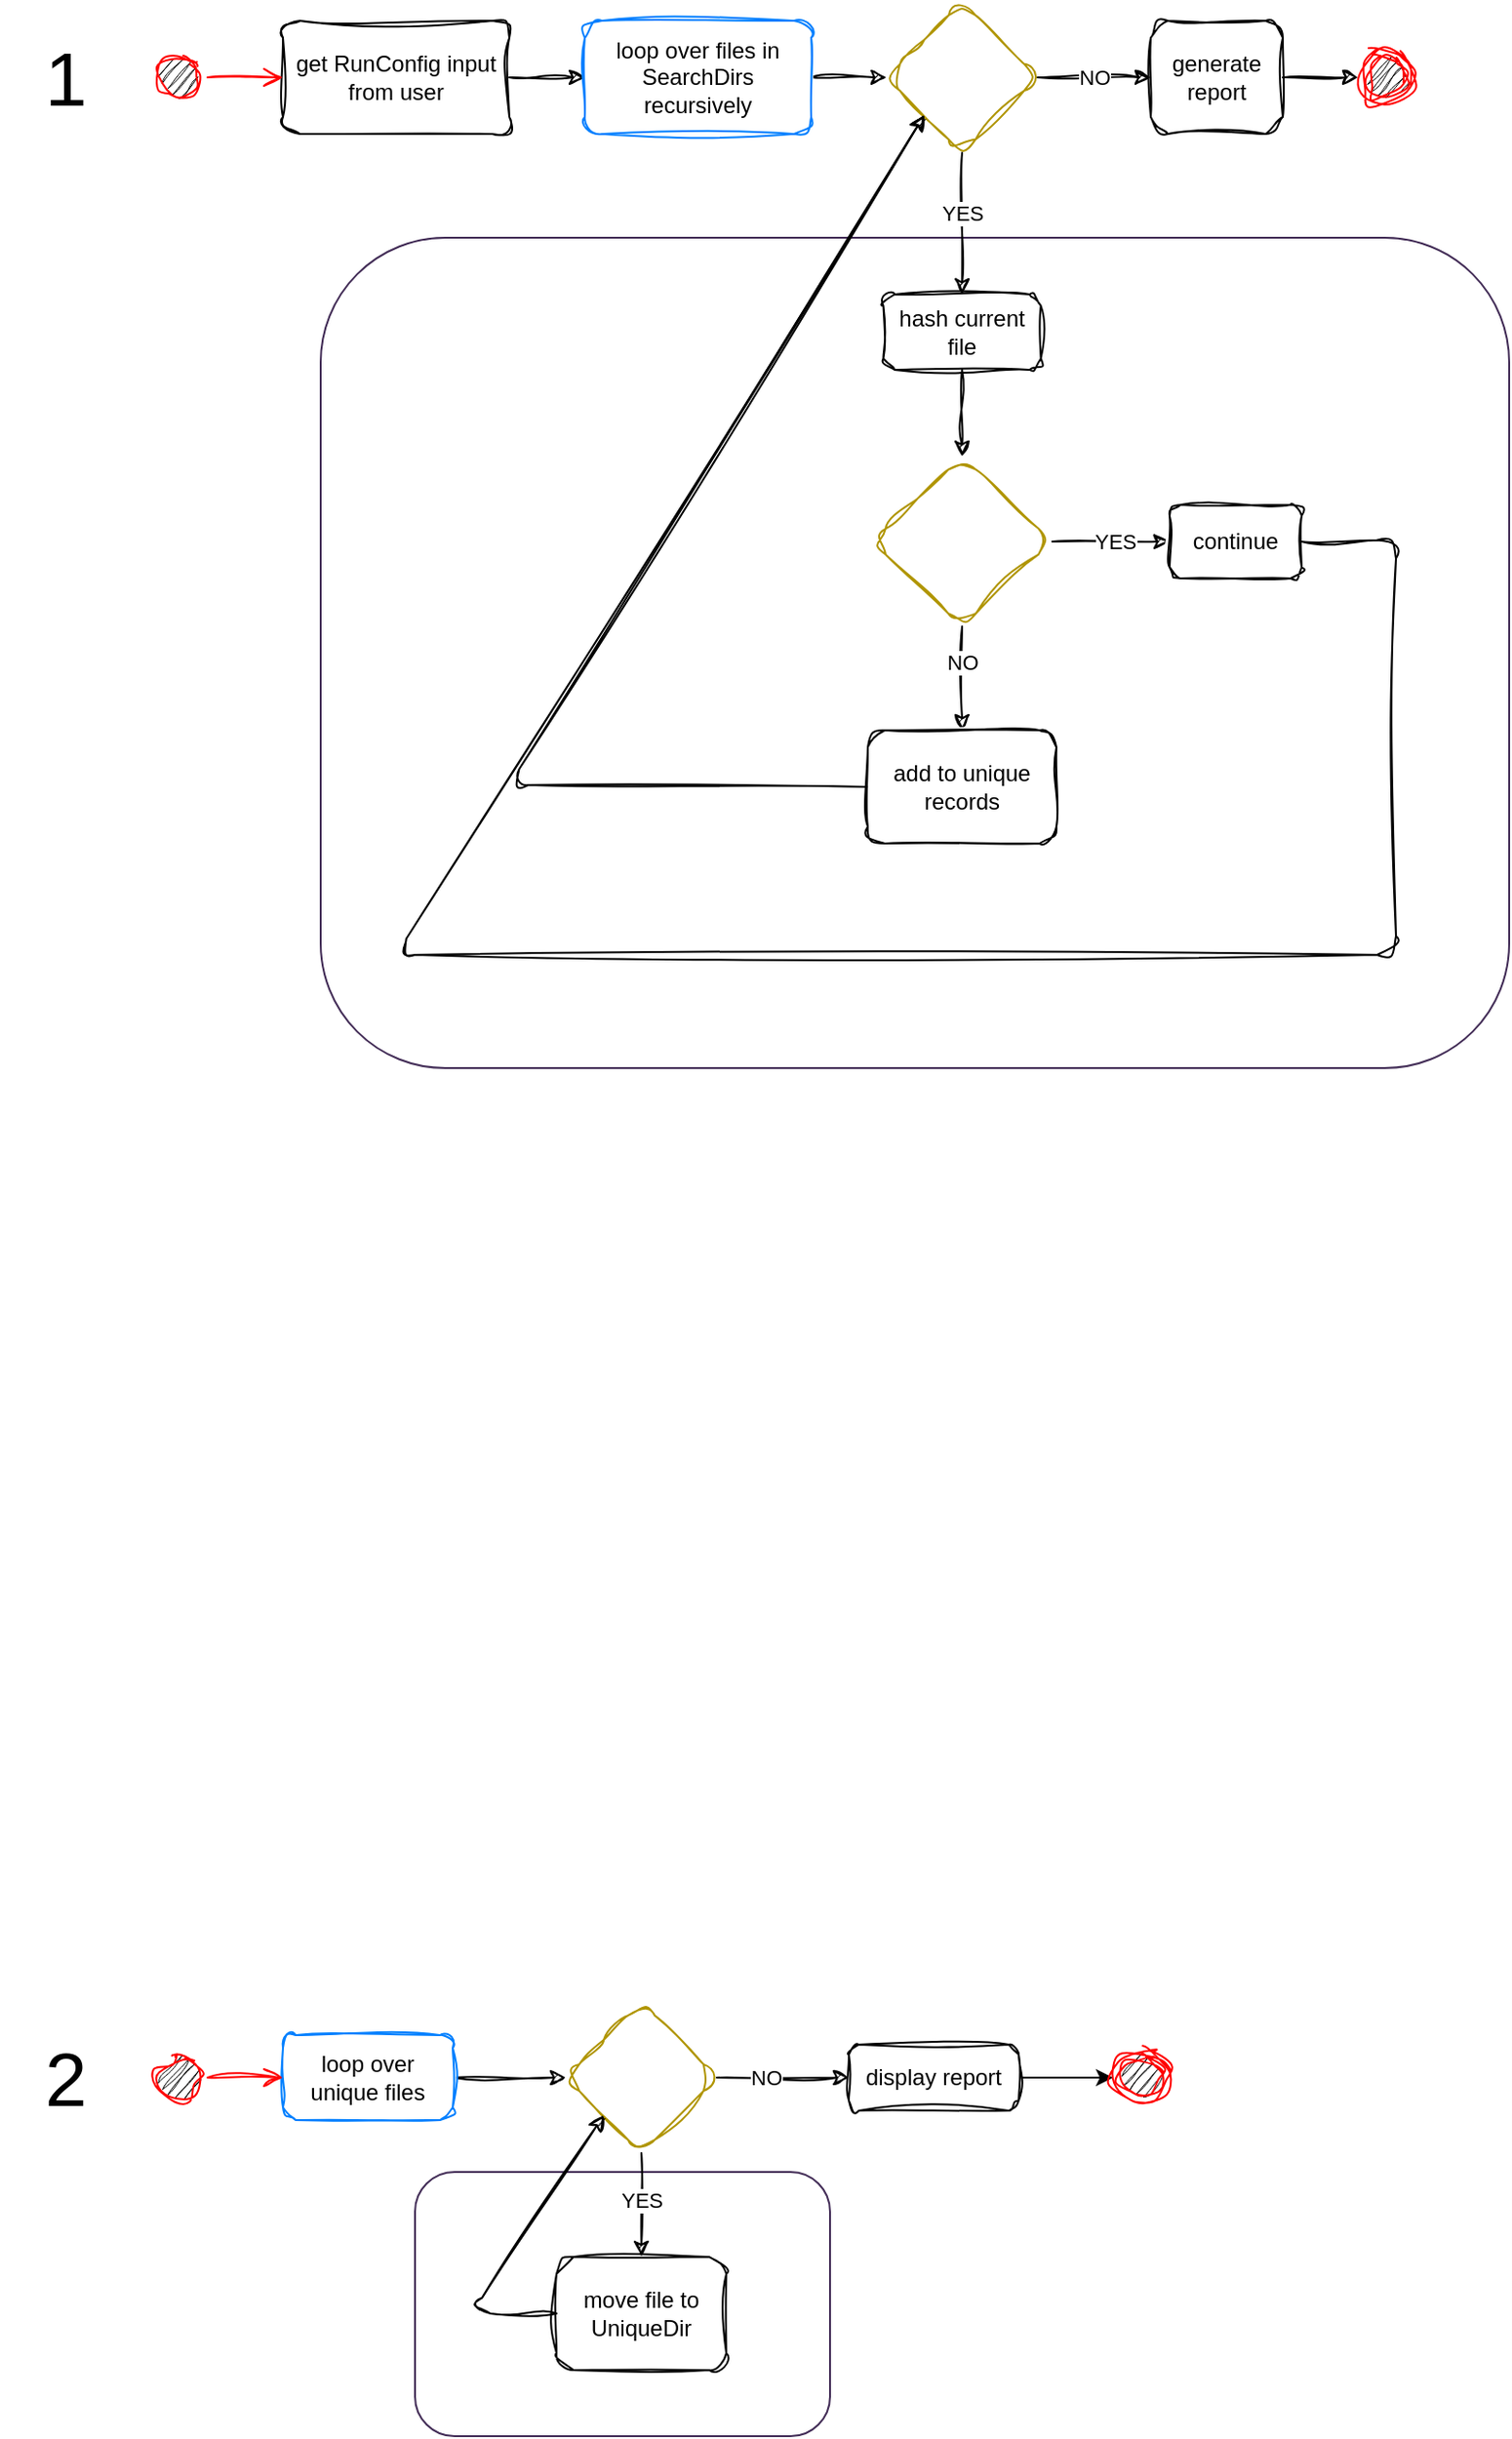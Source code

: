 <mxfile version="21.1.2" type="device" pages="3">
  <diagram name="Algorithm" id="luFUxlbJYmTm9VymixF8">
    <mxGraphModel dx="933" dy="1020" grid="1" gridSize="10" guides="1" tooltips="1" connect="1" arrows="1" fold="1" page="1" pageScale="1" pageWidth="850" pageHeight="1100" math="0" shadow="0">
      <root>
        <mxCell id="0" />
        <mxCell id="1" parent="0" />
        <mxCell id="JZ4hTgmu9QeBeIveG_Wp-40" value="" style="rounded=1;whiteSpace=wrap;html=1;fillColor=none;fontColor=#ffffff;strokeColor=#432D57;" vertex="1" parent="1">
          <mxGeometry x="230" y="1310" width="220" height="140" as="geometry" />
        </mxCell>
        <mxCell id="JZ4hTgmu9QeBeIveG_Wp-39" value="" style="rounded=1;whiteSpace=wrap;html=1;fillColor=none;fontColor=#ffffff;strokeColor=#432D57;" vertex="1" parent="1">
          <mxGeometry x="180" y="285" width="630" height="440" as="geometry" />
        </mxCell>
        <mxCell id="AqKUAGnMmuNkZBFJkzyz-5" style="edgeStyle=orthogonalEdgeStyle;rounded=0;orthogonalLoop=1;jettySize=auto;html=1;exitX=1;exitY=0.5;exitDx=0;exitDy=0;entryX=0;entryY=0.5;entryDx=0;entryDy=0;sketch=1;curveFitting=1;jiggle=2;" parent="1" source="AqKUAGnMmuNkZBFJkzyz-1" target="AqKUAGnMmuNkZBFJkzyz-4" edge="1">
          <mxGeometry relative="1" as="geometry" />
        </mxCell>
        <mxCell id="AqKUAGnMmuNkZBFJkzyz-1" value="get RunConfig input from user" style="rounded=1;whiteSpace=wrap;html=1;sketch=1;curveFitting=1;jiggle=2;" parent="1" vertex="1">
          <mxGeometry x="160" y="170" width="120" height="60" as="geometry" />
        </mxCell>
        <mxCell id="AqKUAGnMmuNkZBFJkzyz-2" value="" style="ellipse;html=1;shape=startState;fillColor=#000000;strokeColor=#ff0000;sketch=1;curveFitting=1;jiggle=2;" parent="1" vertex="1">
          <mxGeometry x="90" y="185" width="30" height="30" as="geometry" />
        </mxCell>
        <mxCell id="AqKUAGnMmuNkZBFJkzyz-3" value="" style="edgeStyle=orthogonalEdgeStyle;html=1;verticalAlign=bottom;endArrow=open;endSize=8;strokeColor=#ff0000;rounded=0;entryX=0;entryY=0.5;entryDx=0;entryDy=0;sketch=1;curveFitting=1;jiggle=2;" parent="1" source="AqKUAGnMmuNkZBFJkzyz-2" target="AqKUAGnMmuNkZBFJkzyz-1" edge="1">
          <mxGeometry relative="1" as="geometry">
            <mxPoint x="185" y="335" as="targetPoint" />
          </mxGeometry>
        </mxCell>
        <mxCell id="AqKUAGnMmuNkZBFJkzyz-8" value="" style="edgeStyle=orthogonalEdgeStyle;rounded=0;orthogonalLoop=1;jettySize=auto;html=1;sketch=1;curveFitting=1;jiggle=2;" parent="1" source="AqKUAGnMmuNkZBFJkzyz-4" target="AqKUAGnMmuNkZBFJkzyz-7" edge="1">
          <mxGeometry relative="1" as="geometry" />
        </mxCell>
        <mxCell id="AqKUAGnMmuNkZBFJkzyz-4" value="loop over files in SearchDirs recursively" style="rounded=1;whiteSpace=wrap;html=1;shadow=0;spacing=7;sketch=1;curveFitting=1;jiggle=2;strokeColor=#007FFF;" parent="1" vertex="1">
          <mxGeometry x="320" y="170" width="120" height="60" as="geometry" />
        </mxCell>
        <mxCell id="AqKUAGnMmuNkZBFJkzyz-10" style="edgeStyle=orthogonalEdgeStyle;rounded=0;orthogonalLoop=1;jettySize=auto;html=1;exitX=1;exitY=0.5;exitDx=0;exitDy=0;entryX=0;entryY=0.5;entryDx=0;entryDy=0;sketch=1;curveFitting=1;jiggle=2;" parent="1" source="AqKUAGnMmuNkZBFJkzyz-7" target="AqKUAGnMmuNkZBFJkzyz-9" edge="1">
          <mxGeometry relative="1" as="geometry" />
        </mxCell>
        <mxCell id="AqKUAGnMmuNkZBFJkzyz-11" value="NO" style="edgeLabel;html=1;align=center;verticalAlign=middle;resizable=0;points=[];" parent="AqKUAGnMmuNkZBFJkzyz-10" vertex="1" connectable="0">
          <mxGeometry x="-0.25" y="-2" relative="1" as="geometry">
            <mxPoint x="7" y="-2" as="offset" />
          </mxGeometry>
        </mxCell>
        <mxCell id="AqKUAGnMmuNkZBFJkzyz-13" style="edgeStyle=orthogonalEdgeStyle;rounded=0;orthogonalLoop=1;jettySize=auto;html=1;exitX=0.5;exitY=1;exitDx=0;exitDy=0;shadow=0;entryX=0.5;entryY=0;entryDx=0;entryDy=0;sketch=1;curveFitting=1;jiggle=2;" parent="1" source="AqKUAGnMmuNkZBFJkzyz-7" target="AqKUAGnMmuNkZBFJkzyz-27" edge="1">
          <mxGeometry relative="1" as="geometry">
            <mxPoint x="560" y="285" as="targetPoint" />
          </mxGeometry>
        </mxCell>
        <mxCell id="AqKUAGnMmuNkZBFJkzyz-14" value="YES" style="edgeLabel;html=1;align=center;verticalAlign=middle;resizable=0;points=[];" parent="AqKUAGnMmuNkZBFJkzyz-13" vertex="1" connectable="0">
          <mxGeometry x="-0.164" relative="1" as="geometry">
            <mxPoint as="offset" />
          </mxGeometry>
        </mxCell>
        <mxCell id="AqKUAGnMmuNkZBFJkzyz-7" value="hasNext&lt;br&gt;file" style="rhombus;whiteSpace=wrap;shadow=0;rounded=1;fillColor=none;fontColor=#FFFFFF;strokeColor=#B09500;fontStyle=0;labelBackgroundColor=none;labelBorderColor=none;html=1;fontSize=12;sketch=1;curveFitting=1;jiggle=2;" parent="1" vertex="1">
          <mxGeometry x="480" y="160" width="80" height="80" as="geometry" />
        </mxCell>
        <mxCell id="JZ4hTgmu9QeBeIveG_Wp-35" style="edgeStyle=orthogonalEdgeStyle;rounded=0;orthogonalLoop=1;jettySize=auto;html=1;exitX=1;exitY=0.5;exitDx=0;exitDy=0;entryX=0;entryY=0.5;entryDx=0;entryDy=0;sketch=1;curveFitting=1;jiggle=2;" edge="1" parent="1" source="AqKUAGnMmuNkZBFJkzyz-9" target="JZ4hTgmu9QeBeIveG_Wp-34">
          <mxGeometry relative="1" as="geometry" />
        </mxCell>
        <mxCell id="AqKUAGnMmuNkZBFJkzyz-9" value="generate report" style="rounded=1;whiteSpace=wrap;html=1;sketch=1;curveFitting=1;jiggle=2;" parent="1" vertex="1">
          <mxGeometry x="620" y="170" width="70" height="60" as="geometry" />
        </mxCell>
        <mxCell id="AqKUAGnMmuNkZBFJkzyz-21" style="edgeStyle=orthogonalEdgeStyle;rounded=0;orthogonalLoop=1;jettySize=auto;html=1;exitX=1;exitY=0.5;exitDx=0;exitDy=0;entryX=0;entryY=0.5;entryDx=0;entryDy=0;sketch=1;curveFitting=1;jiggle=2;" parent="1" source="AqKUAGnMmuNkZBFJkzyz-15" target="AqKUAGnMmuNkZBFJkzyz-16" edge="1">
          <mxGeometry relative="1" as="geometry" />
        </mxCell>
        <mxCell id="AqKUAGnMmuNkZBFJkzyz-30" value="YES" style="edgeLabel;html=1;align=center;verticalAlign=middle;resizable=0;points=[];" parent="AqKUAGnMmuNkZBFJkzyz-21" vertex="1" connectable="0">
          <mxGeometry x="-0.293" relative="1" as="geometry">
            <mxPoint x="11" as="offset" />
          </mxGeometry>
        </mxCell>
        <mxCell id="AqKUAGnMmuNkZBFJkzyz-24" style="edgeStyle=orthogonalEdgeStyle;rounded=0;orthogonalLoop=1;jettySize=auto;html=1;exitX=0.5;exitY=1;exitDx=0;exitDy=0;entryX=0.5;entryY=0;entryDx=0;entryDy=0;sketch=1;curveFitting=1;jiggle=2;" parent="1" source="AqKUAGnMmuNkZBFJkzyz-15" target="AqKUAGnMmuNkZBFJkzyz-23" edge="1">
          <mxGeometry relative="1" as="geometry" />
        </mxCell>
        <mxCell id="AqKUAGnMmuNkZBFJkzyz-29" value="NO" style="edgeLabel;html=1;align=center;verticalAlign=middle;resizable=0;points=[];" parent="AqKUAGnMmuNkZBFJkzyz-24" vertex="1" connectable="0">
          <mxGeometry x="-0.304" y="-2" relative="1" as="geometry">
            <mxPoint x="2" as="offset" />
          </mxGeometry>
        </mxCell>
        <mxCell id="AqKUAGnMmuNkZBFJkzyz-15" value="hash exists" style="rhombus;whiteSpace=wrap;html=1;fillColor=none;fontColor=#FFFFFF;strokeColor=#B09500;rounded=1;labelBackgroundColor=none;sketch=1;curveFitting=1;jiggle=2;spacing=16;spacingTop=0;" parent="1" vertex="1">
          <mxGeometry x="472.19" y="401" width="95.62" height="90" as="geometry" />
        </mxCell>
        <mxCell id="AqKUAGnMmuNkZBFJkzyz-16" value="continue" style="rounded=1;whiteSpace=wrap;html=1;sketch=1;curveFitting=1;jiggle=2;" parent="1" vertex="1">
          <mxGeometry x="630" y="426.5" width="70" height="39" as="geometry" />
        </mxCell>
        <mxCell id="AqKUAGnMmuNkZBFJkzyz-26" style="rounded=1;orthogonalLoop=1;jettySize=auto;html=1;exitX=1;exitY=0.5;exitDx=0;exitDy=0;entryX=0;entryY=1;entryDx=0;entryDy=0;sketch=1;curveFitting=1;jiggle=2;" parent="1" source="AqKUAGnMmuNkZBFJkzyz-16" target="AqKUAGnMmuNkZBFJkzyz-7" edge="1">
          <mxGeometry relative="1" as="geometry">
            <mxPoint x="940" y="446" as="sourcePoint" />
            <Array as="points">
              <mxPoint x="750" y="445" />
              <mxPoint x="750" y="665" />
              <mxPoint x="220" y="665" />
            </Array>
          </mxGeometry>
        </mxCell>
        <mxCell id="AqKUAGnMmuNkZBFJkzyz-25" style="rounded=1;orthogonalLoop=1;jettySize=auto;html=1;exitX=0;exitY=0.5;exitDx=0;exitDy=0;entryX=0;entryY=1;entryDx=0;entryDy=0;sketch=1;curveFitting=1;jiggle=2;" parent="1" source="AqKUAGnMmuNkZBFJkzyz-23" target="AqKUAGnMmuNkZBFJkzyz-7" edge="1">
          <mxGeometry relative="1" as="geometry">
            <Array as="points">
              <mxPoint x="280" y="575" />
            </Array>
          </mxGeometry>
        </mxCell>
        <mxCell id="AqKUAGnMmuNkZBFJkzyz-23" value="add to unique records" style="rounded=1;whiteSpace=wrap;html=1;sketch=1;curveFitting=1;jiggle=2;" parent="1" vertex="1">
          <mxGeometry x="470" y="546" width="100" height="60" as="geometry" />
        </mxCell>
        <mxCell id="AqKUAGnMmuNkZBFJkzyz-28" style="edgeStyle=orthogonalEdgeStyle;rounded=0;orthogonalLoop=1;jettySize=auto;html=1;exitX=0.5;exitY=1;exitDx=0;exitDy=0;entryX=0.5;entryY=0;entryDx=0;entryDy=0;sketch=1;curveFitting=1;jiggle=2;" parent="1" source="AqKUAGnMmuNkZBFJkzyz-27" target="AqKUAGnMmuNkZBFJkzyz-15" edge="1">
          <mxGeometry relative="1" as="geometry" />
        </mxCell>
        <mxCell id="AqKUAGnMmuNkZBFJkzyz-27" value="hash current file" style="rounded=1;whiteSpace=wrap;html=1;sketch=1;curveFitting=1;jiggle=2;" parent="1" vertex="1">
          <mxGeometry x="478.25" y="315" width="83.5" height="40" as="geometry" />
        </mxCell>
        <mxCell id="JZ4hTgmu9QeBeIveG_Wp-11" style="rounded=1;orthogonalLoop=1;jettySize=auto;html=1;exitX=0;exitY=0.5;exitDx=0;exitDy=0;entryX=0;entryY=1;entryDx=0;entryDy=0;sketch=1;curveFitting=1;jiggle=2;" edge="1" parent="1" source="JZ4hTgmu9QeBeIveG_Wp-13">
          <mxGeometry relative="1" as="geometry">
            <mxPoint x="1330" y="405" as="targetPoint" />
            <Array as="points">
              <mxPoint x="1160" y="636" />
            </Array>
          </mxGeometry>
        </mxCell>
        <mxCell id="JZ4hTgmu9QeBeIveG_Wp-16" style="rounded=1;orthogonalLoop=1;jettySize=auto;html=1;exitX=0;exitY=0.5;exitDx=0;exitDy=0;entryX=0;entryY=1;entryDx=0;entryDy=0;sketch=1;curveFitting=1;jiggle=2;" edge="1" parent="1" source="JZ4hTgmu9QeBeIveG_Wp-14">
          <mxGeometry relative="1" as="geometry">
            <mxPoint x="1330" y="405" as="targetPoint" />
            <Array as="points">
              <mxPoint x="1070" y="760" />
            </Array>
          </mxGeometry>
        </mxCell>
        <mxCell id="JZ4hTgmu9QeBeIveG_Wp-20" style="edgeStyle=orthogonalEdgeStyle;rounded=0;orthogonalLoop=1;jettySize=auto;html=1;exitX=1;exitY=0.5;exitDx=0;exitDy=0;entryX=0;entryY=0.5;entryDx=0;entryDy=0;sketch=1;curveFitting=1;jiggle=2;" edge="1" parent="1" source="JZ4hTgmu9QeBeIveG_Wp-21" target="JZ4hTgmu9QeBeIveG_Wp-26">
          <mxGeometry relative="1" as="geometry" />
        </mxCell>
        <mxCell id="JZ4hTgmu9QeBeIveG_Wp-21" value="loop over unique files" style="rounded=1;whiteSpace=wrap;html=1;sketch=1;curveFitting=1;jiggle=2;strokeColor=#007FFF;" vertex="1" parent="1">
          <mxGeometry x="160" y="1237.5" width="90" height="45" as="geometry" />
        </mxCell>
        <mxCell id="JZ4hTgmu9QeBeIveG_Wp-22" style="edgeStyle=orthogonalEdgeStyle;rounded=0;orthogonalLoop=1;jettySize=auto;html=1;exitX=1;exitY=0.5;exitDx=0;exitDy=0;entryX=0;entryY=0.5;entryDx=0;entryDy=0;sketch=1;curveFitting=1;jiggle=2;" edge="1" parent="1" source="JZ4hTgmu9QeBeIveG_Wp-26" target="JZ4hTgmu9QeBeIveG_Wp-30">
          <mxGeometry relative="1" as="geometry">
            <mxPoint x="450" y="1260" as="targetPoint" />
          </mxGeometry>
        </mxCell>
        <mxCell id="JZ4hTgmu9QeBeIveG_Wp-23" value="NO" style="edgeLabel;html=1;align=center;verticalAlign=middle;resizable=0;points=[];" vertex="1" connectable="0" parent="JZ4hTgmu9QeBeIveG_Wp-22">
          <mxGeometry x="-0.255" y="-1" relative="1" as="geometry">
            <mxPoint y="-1" as="offset" />
          </mxGeometry>
        </mxCell>
        <mxCell id="JZ4hTgmu9QeBeIveG_Wp-24" style="edgeStyle=orthogonalEdgeStyle;rounded=0;orthogonalLoop=1;jettySize=auto;html=1;exitX=0.5;exitY=1;exitDx=0;exitDy=0;entryX=0.5;entryY=0;entryDx=0;entryDy=0;sketch=1;curveFitting=1;jiggle=2;" edge="1" parent="1" source="JZ4hTgmu9QeBeIveG_Wp-26" target="JZ4hTgmu9QeBeIveG_Wp-28">
          <mxGeometry relative="1" as="geometry" />
        </mxCell>
        <mxCell id="JZ4hTgmu9QeBeIveG_Wp-25" value="YES" style="edgeLabel;html=1;align=center;verticalAlign=middle;resizable=0;points=[];" vertex="1" connectable="0" parent="JZ4hTgmu9QeBeIveG_Wp-24">
          <mxGeometry x="-0.271" y="-2" relative="1" as="geometry">
            <mxPoint x="2" y="5" as="offset" />
          </mxGeometry>
        </mxCell>
        <mxCell id="JZ4hTgmu9QeBeIveG_Wp-26" value="hasNext" style="rhombus;whiteSpace=wrap;html=1;fillColor=none;fontColor=#FFFFFF;strokeColor=#B09500;rounded=1;sketch=1;curveFitting=1;jiggle=2;" vertex="1" parent="1">
          <mxGeometry x="310" y="1220" width="80" height="80" as="geometry" />
        </mxCell>
        <mxCell id="JZ4hTgmu9QeBeIveG_Wp-27" style="rounded=1;orthogonalLoop=1;jettySize=auto;html=1;exitX=0;exitY=0.5;exitDx=0;exitDy=0;entryX=0;entryY=1;entryDx=0;entryDy=0;sketch=1;curveFitting=1;jiggle=2;" edge="1" parent="1" source="JZ4hTgmu9QeBeIveG_Wp-28" target="JZ4hTgmu9QeBeIveG_Wp-26">
          <mxGeometry relative="1" as="geometry">
            <Array as="points">
              <mxPoint x="260" y="1385" />
            </Array>
          </mxGeometry>
        </mxCell>
        <mxCell id="JZ4hTgmu9QeBeIveG_Wp-28" value="move file to UniqueDir" style="rounded=1;whiteSpace=wrap;html=1;sketch=1;curveFitting=1;jiggle=2;" vertex="1" parent="1">
          <mxGeometry x="305" y="1355" width="90" height="60" as="geometry" />
        </mxCell>
        <mxCell id="JZ4hTgmu9QeBeIveG_Wp-29" style="edgeStyle=orthogonalEdgeStyle;rounded=0;orthogonalLoop=1;jettySize=auto;html=1;exitX=1;exitY=0.5;exitDx=0;exitDy=0;entryX=0;entryY=0.5;entryDx=0;entryDy=0;" edge="1" parent="1" source="JZ4hTgmu9QeBeIveG_Wp-30" target="JZ4hTgmu9QeBeIveG_Wp-31">
          <mxGeometry relative="1" as="geometry" />
        </mxCell>
        <mxCell id="JZ4hTgmu9QeBeIveG_Wp-30" value="display report" style="rounded=1;whiteSpace=wrap;html=1;sketch=1;curveFitting=1;jiggle=2;" vertex="1" parent="1">
          <mxGeometry x="460" y="1242.5" width="90" height="35" as="geometry" />
        </mxCell>
        <mxCell id="JZ4hTgmu9QeBeIveG_Wp-31" value="" style="ellipse;html=1;shape=endState;fillColor=#000000;strokeColor=#ff0000;sketch=1;curveFitting=1;jiggle=2;" vertex="1" parent="1">
          <mxGeometry x="600" y="1245" width="30" height="30" as="geometry" />
        </mxCell>
        <mxCell id="JZ4hTgmu9QeBeIveG_Wp-32" value="" style="ellipse;html=1;shape=startState;fillColor=#000000;strokeColor=#ff0000;sketch=1;curveFitting=1;jiggle=2;" vertex="1" parent="1">
          <mxGeometry x="90" y="1245" width="30" height="30" as="geometry" />
        </mxCell>
        <mxCell id="JZ4hTgmu9QeBeIveG_Wp-33" value="" style="edgeStyle=orthogonalEdgeStyle;html=1;verticalAlign=bottom;endArrow=open;endSize=8;strokeColor=#ff0000;rounded=0;entryX=0;entryY=0.5;entryDx=0;entryDy=0;sketch=1;curveFitting=1;jiggle=2;" edge="1" source="JZ4hTgmu9QeBeIveG_Wp-32" parent="1" target="JZ4hTgmu9QeBeIveG_Wp-21">
          <mxGeometry relative="1" as="geometry">
            <mxPoint x="105" y="1328" as="targetPoint" />
          </mxGeometry>
        </mxCell>
        <mxCell id="JZ4hTgmu9QeBeIveG_Wp-34" value="" style="ellipse;html=1;shape=endState;fillColor=#000000;strokeColor=#ff0000;sketch=1;curveFitting=1;jiggle=2;" vertex="1" parent="1">
          <mxGeometry x="730" y="185" width="30" height="30" as="geometry" />
        </mxCell>
        <mxCell id="JZ4hTgmu9QeBeIveG_Wp-43" value="1" style="text;html=1;strokeColor=none;fillColor=none;align=center;verticalAlign=middle;whiteSpace=wrap;rounded=0;fontSize=40;glass=0;shadow=0;" vertex="1" parent="1">
          <mxGeometry x="10" y="175" width="70" height="50" as="geometry" />
        </mxCell>
        <mxCell id="JZ4hTgmu9QeBeIveG_Wp-44" value="2" style="text;html=1;strokeColor=none;fillColor=none;align=center;verticalAlign=middle;whiteSpace=wrap;rounded=0;fontSize=40;glass=0;shadow=0;" vertex="1" parent="1">
          <mxGeometry x="10" y="1235" width="70" height="50" as="geometry" />
        </mxCell>
      </root>
    </mxGraphModel>
  </diagram>
  <diagram id="On_qJvXw2pPv9lpKG2Ir" name="Architecture">
    <mxGraphModel dx="933" dy="1020" grid="1" gridSize="10" guides="1" tooltips="1" connect="1" arrows="1" fold="1" page="1" pageScale="1" pageWidth="850" pageHeight="1100" math="0" shadow="0">
      <root>
        <mxCell id="0" />
        <mxCell id="1" parent="0" />
        <mxCell id="BZls4xsF4L4ZFghdIzEd-2" value="RunConfig" style="swimlane;fontStyle=0;childLayout=stackLayout;horizontal=1;startSize=26;fillColor=none;horizontalStack=0;resizeParent=1;resizeParentMax=0;resizeLast=0;collapsible=1;marginBottom=0;whiteSpace=wrap;html=1;rounded=1;swimlaneLine=1;sketch=1;curveFitting=1;jiggle=2;strokeColor=#425E26;" vertex="1" parent="1">
          <mxGeometry x="130" y="260" width="140" height="78" as="geometry" />
        </mxCell>
        <mxCell id="BZls4xsF4L4ZFghdIzEd-3" value="+ UniqueDir: string" style="text;strokeColor=none;fillColor=none;align=left;verticalAlign=top;spacingLeft=4;spacingRight=4;overflow=hidden;rotatable=0;points=[[0,0.5],[1,0.5]];portConstraint=eastwest;whiteSpace=wrap;html=1;" vertex="1" parent="BZls4xsF4L4ZFghdIzEd-2">
          <mxGeometry y="26" width="140" height="26" as="geometry" />
        </mxCell>
        <mxCell id="BZls4xsF4L4ZFghdIzEd-4" value="+ SearchDirs: []string" style="text;strokeColor=none;fillColor=none;align=left;verticalAlign=top;spacingLeft=4;spacingRight=4;overflow=hidden;rotatable=0;points=[[0,0.5],[1,0.5]];portConstraint=eastwest;whiteSpace=wrap;html=1;" vertex="1" parent="BZls4xsF4L4ZFghdIzEd-2">
          <mxGeometry y="52" width="140" height="26" as="geometry" />
        </mxCell>
        <mxCell id="BZls4xsF4L4ZFghdIzEd-6" value="RunReport" style="swimlane;fontStyle=0;childLayout=stackLayout;horizontal=1;startSize=26;fillColor=none;horizontalStack=0;resizeParent=1;resizeParentMax=0;resizeLast=0;collapsible=1;marginBottom=0;whiteSpace=wrap;html=1;rounded=1;swimlaneLine=1;sketch=1;curveFitting=1;jiggle=2;strokeColor=#425E26;" vertex="1" parent="1">
          <mxGeometry x="130" y="360" width="200" height="78" as="geometry" />
        </mxCell>
        <mxCell id="BZls4xsF4L4ZFghdIzEd-7" value="+ UniqueFiles: map[string]string" style="text;strokeColor=none;fillColor=none;align=left;verticalAlign=top;spacingLeft=4;spacingRight=4;overflow=hidden;rotatable=0;points=[[0,0.5],[1,0.5]];portConstraint=eastwest;whiteSpace=wrap;html=1;" vertex="1" parent="BZls4xsF4L4ZFghdIzEd-6">
          <mxGeometry y="26" width="200" height="26" as="geometry" />
        </mxCell>
        <mxCell id="BZls4xsF4L4ZFghdIzEd-8" value="+ DuplicateFiles: map[string][]string" style="text;strokeColor=none;fillColor=none;align=left;verticalAlign=top;spacingLeft=4;spacingRight=4;overflow=hidden;rotatable=0;points=[[0,0.5],[1,0.5]];portConstraint=eastwest;whiteSpace=wrap;html=1;" vertex="1" parent="BZls4xsF4L4ZFghdIzEd-6">
          <mxGeometry y="52" width="200" height="26" as="geometry" />
        </mxCell>
      </root>
    </mxGraphModel>
  </diagram>
  <diagram id="C4o-jRy7zwONl38z5tEh" name="ERD">
    <mxGraphModel dx="933" dy="1020" grid="1" gridSize="10" guides="1" tooltips="1" connect="1" arrows="1" fold="1" page="1" pageScale="1" pageWidth="850" pageHeight="1100" math="0" shadow="0">
      <root>
        <mxCell id="0" />
        <mxCell id="1" parent="0" />
      </root>
    </mxGraphModel>
  </diagram>
</mxfile>
